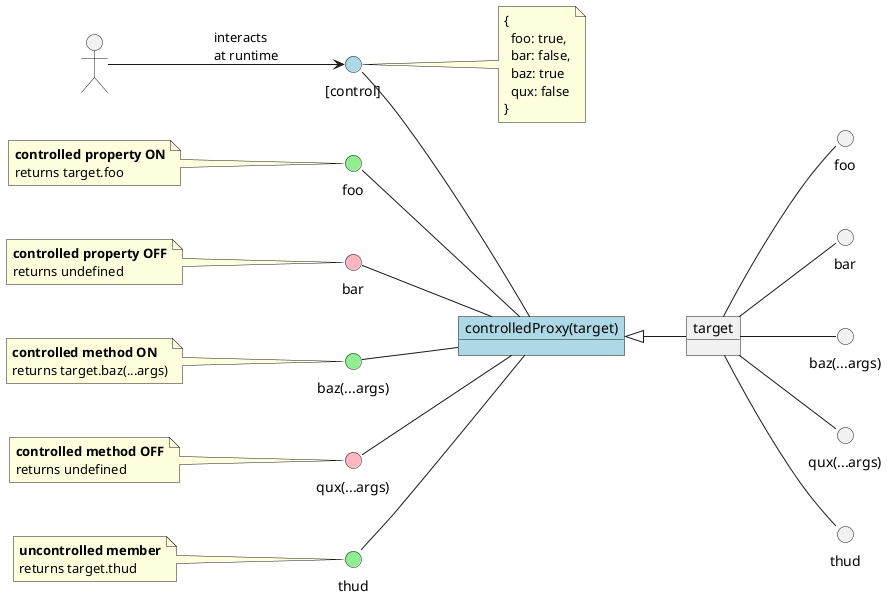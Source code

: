@startuml controlled-proxy

skinparam DefaultTextAlignment left

allowmixing

left to right direction

actor " " as dev

circle "[control]" as controlInterface #LightBlue
note right of controlInterface
  {
    foo: true,
    bar: false,
    baz: true
    qux: false
  }
end note
dev --> controlInterface: interacts\nat runtime

circle "foo" as proxyFoo #LightGreen
note left of proxyFoo
  **controlled property ON**
  returns target.foo
end note

circle "bar" as proxyBar #LightPink
note left of proxyBar 
  **controlled property OFF**
  returns undefined
end note

circle "baz(...args)" as proxyBaz #LightGreen
note left of proxyBaz 
  **controlled method ON**
  returns target.baz(...args)
end note

circle "qux(...args)" as proxyQux #LightPink
note left of proxyQux 
  **controlled method OFF**
  returns undefined
end note

circle "thud" as proxyThud #LightGreen
note left of proxyThud 
  **uncontrolled member**
  returns target.thud
end note

object "controlledProxy(target)" as proxy #LightBlue

controlInterface -- proxy 
proxyFoo -- proxy
proxyBar -- proxy
proxyBaz -- proxy
proxyQux -- proxy
proxyThud -- proxy

object "target" as target
circle "foo" as targetFoo
circle "bar" as targetBar
circle "baz(...args)" as targetBaz
circle "qux(...args)" as targetQux
circle "thud" as targetThud

target -- targetFoo
target -- targetBar
target -- targetBaz
target -- targetQux
target -- targetThud

proxy <|-- target

@enduml